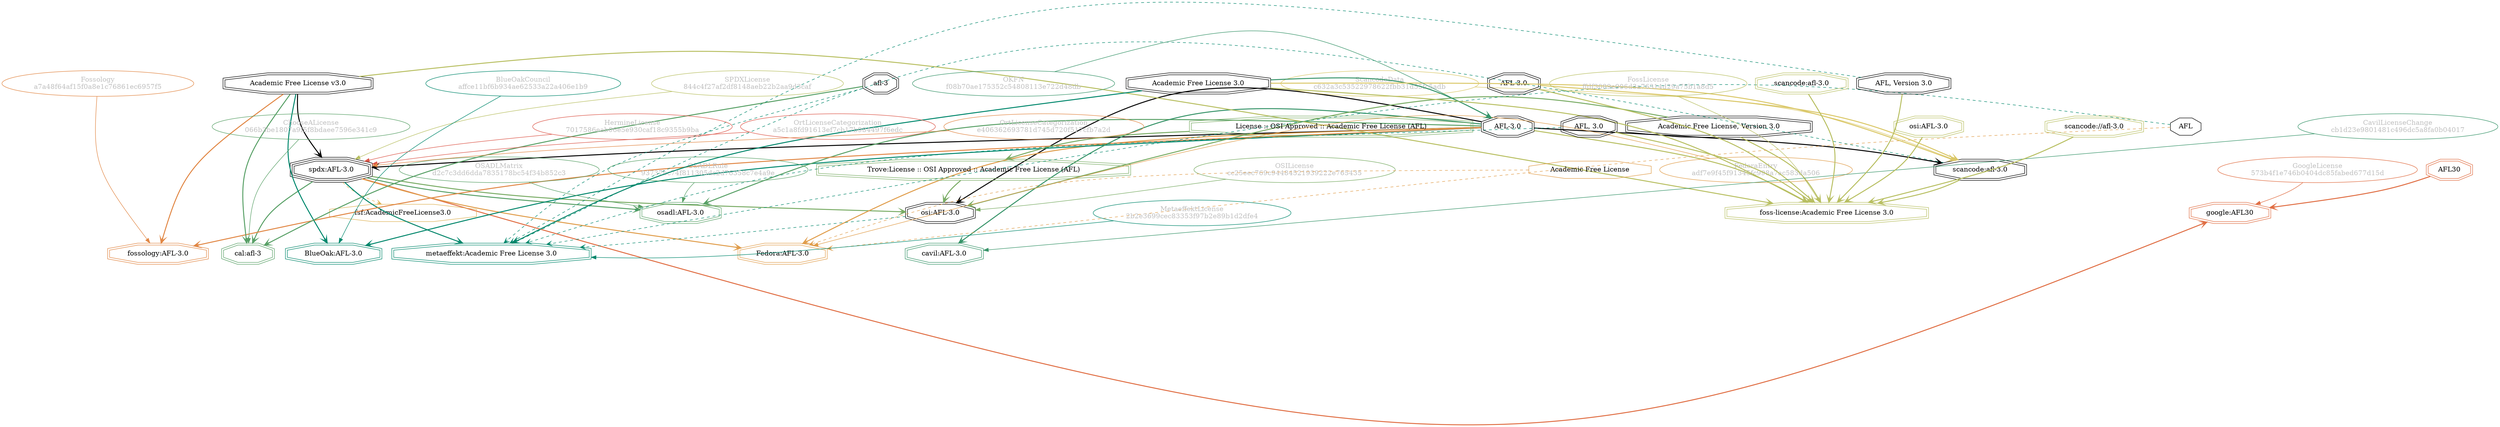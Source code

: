 strict digraph {
    node [shape=box];
    graph [splines=curved];
    59 [label="SPDXLicense\n844c4f27af2df8148aeb22b2aa9d3caf"
       ,fontcolor=gray
       ,color="#b8bf62"
       ,fillcolor="beige;1"
       ,shape=ellipse];
    60 [label="spdx:AFL-3.0"
       ,shape=tripleoctagon];
    61 [label="AFL-3.0"
       ,shape=doubleoctagon];
    62 [label="Academic Free License v3.0"
       ,shape=doubleoctagon];
    4867 [label="OSILicense\ncc25eec769c94484521939222e765435"
         ,fontcolor=gray
         ,color="#78ab63"
         ,fillcolor="beige;1"
         ,shape=ellipse];
    4868 [label="osi:AFL-3.0"
         ,shape=doubleoctagon];
    4869 [label="Academic Free License, Version 3.0"
         ,shape=doubleoctagon];
    4870 [label="Trove:License :: OSI Approved :: Academic Free License (AFL)"
         ,color="#78ab63"
         ,shape=doubleoctagon];
    4871 [label="License :: OSI Approved :: Academic Free License (AFL)"
         ,color="#78ab63"
         ,shape=doubleoctagon];
    5455 [label="GoogleLicense\n573b4f1e746b0404dc85fabed677d15d"
         ,fontcolor=gray
         ,color="#e06f45"
         ,fillcolor="beige;1"
         ,shape=ellipse];
    5456 [label="google:AFL30"
         ,color="#e06f45"
         ,shape=doubleoctagon];
    5457 [label=AFL30
         ,color="#e06f45"
         ,shape=doubleoctagon];
    5794 [label="Academic Free License"
         ,color="#e09d4b"
         ,shape=octagon];
    5795 [label=AFL,shape=octagon];
    5799 [label="FedoraEntry\nadf7e9f45f91345fc998a7ac583da506"
         ,fontcolor=gray
         ,color="#e09d4b"
         ,fillcolor="beige;1"
         ,shape=ellipse];
    5800 [label="Fedora:AFL-3.0"
         ,color="#e09d4b"
         ,shape=doubleoctagon];
    8743 [label="BlueOakCouncil\naffce11bf6b934ae62533a22a406e1b9"
         ,fontcolor=gray
         ,color="#00876c"
         ,fillcolor="beige;1"
         ,shape=ellipse];
    8744 [label="BlueOak:AFL-3.0"
         ,color="#00876c"
         ,shape=doubleoctagon];
    9754 [label="OSADLRule\n93737bc74f811305dc2d76358c7e4a9e"
         ,fontcolor=gray
         ,color="#58a066"
         ,fillcolor="beige;1"
         ,shape=ellipse];
    9755 [label="osadl:AFL-3.0"
         ,color="#58a066"
         ,shape=doubleoctagon];
    9880 [label="OSADLMatrix\nd2c7c3dd6dda7835178bc54f34b852c3"
         ,fontcolor=gray
         ,color="#58a066"
         ,fillcolor="beige;1"
         ,shape=ellipse];
    10145 [label="fsf:AcademicFreeLicense3.0"
          ,color="#deb256"
          ,shape=octagon];
    10933 [label="ChooseALicense\n066b3be1807a9f5f8bdaee7596e341c9"
          ,fontcolor=gray
          ,color="#58a066"
          ,fillcolor="beige;1"
          ,shape=ellipse];
    10934 [label="cal:afl-3"
          ,color="#58a066"
          ,shape=doubleoctagon];
    10935 [label="afl-3"
          ,shape=doubleoctagon];
    11501 [label="ScancodeData\nc632a3c53522978622fbb31d55fc5adb"
          ,fontcolor=gray
          ,color="#dac767"
          ,fillcolor="beige;1"
          ,shape=ellipse];
    11502 [label="scancode:afl-3.0"
          ,shape=doubleoctagon];
    11503 [label="AFL 3.0"
          ,shape=doubleoctagon];
    11504 [label="Academic Free License 3.0"
          ,shape=doubleoctagon];
    26074 [label="Fossology\na7a48f64af15f0a8e1c76861ec6957f5"
          ,fontcolor=gray
          ,color="#e18745"
          ,fillcolor="beige;1"
          ,shape=ellipse];
    26075 [label="fossology:AFL-3.0"
          ,color="#e18745"
          ,shape=doubleoctagon];
    28323 [label="OKFN\nf08b70ae175352c54808113e722d48db"
          ,fontcolor=gray
          ,color="#379469"
          ,fillcolor="beige;1"
          ,shape=ellipse];
    28572 [label="OrtLicenseCategorization\na5c1a8fd91613ef7cb17b984497f6edc"
          ,fontcolor=gray
          ,color="#dc574a"
          ,fillcolor="beige;1"
          ,shape=ellipse];
    35438 [label="OrtLicenseCategorization\ne406362693781d745d720f517cfb7a2d"
          ,fontcolor=gray
          ,color="#e18745"
          ,fillcolor="beige;1"
          ,shape=ellipse];
    36427 [label="CavilLicenseChange\ncb1d23e9801481c496dc5a8fa0b04017"
          ,fontcolor=gray
          ,color="#379469"
          ,fillcolor="beige;1"
          ,shape=ellipse];
    36428 [label="cavil:AFL-3.0"
          ,color="#379469"
          ,shape=doubleoctagon];
    39183 [label="MetaeffektLicense\n2b2e3699cec83353f97b2e89b1d2dfe4"
          ,fontcolor=gray
          ,color="#00876c"
          ,fillcolor="beige;1"
          ,shape=ellipse];
    39184 [label="metaeffekt:Academic Free License 3.0"
          ,color="#00876c"
          ,shape=doubleoctagon];
    39185 [label="AFL, Version 3.0"
          ,shape=doubleoctagon];
    39186 [label="AFL, 3.0"
          ,shape=doubleoctagon];
    50036 [label="HermineLicense\n7017586eab06e5e930caf18c9355b9ba"
          ,fontcolor=gray
          ,color="#dc574a"
          ,fillcolor="beige;1"
          ,shape=ellipse];
    50347 [label="FossLicense\nffdf3089e906d3a76314d29a75b1a8d5"
          ,fontcolor=gray
          ,color="#b8bf62"
          ,fillcolor="beige;1"
          ,shape=ellipse];
    50348 [label="foss-license:Academic Free License 3.0"
          ,color="#b8bf62"
          ,shape=doubleoctagon];
    50349 [label="scancode://afl-3.0"
          ,color="#b8bf62"
          ,shape=doubleoctagon];
    50350 [label="scancode:afl-3.0"
          ,color="#b8bf62"
          ,shape=doubleoctagon];
    50351 [label="osi:AFL-3.0"
          ,color="#b8bf62"
          ,shape=doubleoctagon];
    59 -> 60 [weight=0.5
             ,color="#b8bf62"];
    60 -> 4868 [style=bold
               ,arrowhead=vee
               ,weight=0.7
               ,color="#78ab63"];
    60 -> 5456 [style=bold
               ,arrowhead=vee
               ,weight=0.7
               ,color="#e06f45"];
    60 -> 5800 [style=bold
               ,arrowhead=vee
               ,weight=0.7
               ,color="#e09d4b"];
    60 -> 9755 [style=bold
               ,arrowhead=vee
               ,weight=0.7
               ,color="#58a066"];
    60 -> 10145 [style=dashed
                ,arrowhead=vee
                ,weight=0.5
                ,color="#deb256"];
    60 -> 10934 [style=bold
                ,arrowhead=vee
                ,weight=0.7
                ,color="#58a066"];
    60 -> 39184 [style=bold
                ,arrowhead=vee
                ,weight=0.7
                ,color="#00876c"];
    61 -> 60 [style=bold
             ,arrowhead=vee
             ,weight=0.7];
    61 -> 4868 [style=bold
               ,arrowhead=vee
               ,weight=0.7];
    61 -> 5800 [style=bold
               ,arrowhead=vee
               ,weight=0.7
               ,color="#e09d4b"];
    61 -> 8744 [style=bold
               ,arrowhead=vee
               ,weight=0.7
               ,color="#00876c"];
    61 -> 9755 [style=bold
               ,arrowhead=vee
               ,weight=0.7
               ,color="#58a066"];
    61 -> 11502 [style=bold
                ,arrowhead=vee
                ,weight=0.7];
    61 -> 26075 [style=bold
                ,arrowhead=vee
                ,weight=0.7
                ,color="#e18745"];
    61 -> 36428 [style=bold
                ,arrowhead=vee
                ,weight=0.7
                ,color="#379469"];
    61 -> 36428 [style=bold
                ,arrowhead=vee
                ,weight=0.7
                ,color="#379469"];
    61 -> 50348 [style=bold
                ,arrowhead=vee
                ,weight=0.7
                ,color="#b8bf62"];
    62 -> 60 [style=bold
             ,arrowhead=vee
             ,weight=0.7];
    62 -> 8744 [style=bold
               ,arrowhead=vee
               ,weight=0.7
               ,color="#00876c"];
    62 -> 10934 [style=bold
                ,arrowhead=vee
                ,weight=0.7
                ,color="#58a066"];
    62 -> 26075 [style=bold
                ,arrowhead=vee
                ,weight=0.7
                ,color="#e18745"];
    62 -> 50348 [style=bold
                ,arrowhead=vee
                ,weight=0.7
                ,color="#b8bf62"];
    4867 -> 4868 [weight=0.5
                 ,color="#78ab63"];
    4868 -> 39184 [style=dashed
                  ,arrowhead=vee
                  ,weight=0.5
                  ,color="#00876c"];
    4869 -> 4868 [style=bold
                 ,arrowhead=vee
                 ,weight=0.7
                 ,color="#78ab63"];
    4869 -> 50348 [style=bold
                  ,arrowhead=vee
                  ,weight=0.7
                  ,color="#b8bf62"];
    4870 -> 4868 [style=bold
                 ,arrowhead=vee
                 ,weight=0.7
                 ,color="#78ab63"];
    4871 -> 4870 [style=bold
                 ,arrowhead=vee
                 ,weight=0.7
                 ,color="#78ab63"];
    5455 -> 5456 [weight=0.5
                 ,color="#e06f45"];
    5457 -> 5456 [style=bold
                 ,arrowhead=vee
                 ,weight=0.7
                 ,color="#e06f45"];
    5794 -> 5800 [style=dashed
                 ,arrowhead=vee
                 ,weight=0.5
                 ,color="#e09d4b"];
    5795 -> 5800 [style=dashed
                 ,arrowhead=vee
                 ,weight=0.5
                 ,color="#e09d4b"];
    5795 -> 39184 [style=dashed
                  ,arrowhead=vee
                  ,weight=0.5
                  ,color="#00876c"];
    5799 -> 5800 [weight=0.5
                 ,color="#e09d4b"];
    8743 -> 8744 [weight=0.5
                 ,color="#00876c"];
    9754 -> 9755 [weight=0.5
                 ,color="#58a066"];
    9880 -> 9755 [weight=0.5
                 ,color="#58a066"];
    10933 -> 10934 [weight=0.5
                   ,color="#58a066"];
    10935 -> 10934 [style=bold
                   ,arrowhead=vee
                   ,weight=0.7
                   ,color="#58a066"];
    10935 -> 39184 [style=dashed
                   ,arrowhead=vee
                   ,weight=0.5
                   ,color="#00876c"];
    11501 -> 11502 [weight=0.5
                   ,color="#dac767"];
    11502 -> 39184 [style=dashed
                   ,arrowhead=vee
                   ,weight=0.5
                   ,color="#00876c"];
    11502 -> 50348 [style=bold
                   ,arrowhead=vee
                   ,weight=0.7
                   ,color="#b8bf62"];
    11503 -> 11502 [style=bold
                   ,arrowhead=vee
                   ,weight=0.7
                   ,color="#dac767"];
    11503 -> 50348 [style=bold
                   ,arrowhead=vee
                   ,weight=0.7
                   ,color="#b8bf62"];
    11504 -> 61 [style=bold
                ,arrowhead=vee
                ,weight=0.7
                ,color="#379469"];
    11504 -> 11502 [style=bold
                   ,arrowhead=vee
                   ,weight=0.7
                   ,color="#dac767"];
    11504 -> 39184 [style=bold
                   ,arrowhead=vee
                   ,weight=0.7
                   ,color="#00876c"];
    11504 -> 50348 [style=bold
                   ,arrowhead=vee
                   ,weight=0.7
                   ,color="#b8bf62"];
    26074 -> 26075 [weight=0.5
                   ,color="#e18745"];
    28323 -> 61 [weight=0.5
                ,color="#379469"];
    28572 -> 60 [weight=0.5
                ,color="#dc574a"];
    35438 -> 60 [weight=0.5
                ,color="#e18745"];
    36427 -> 36428 [weight=0.5
                   ,color="#379469"];
    39183 -> 39184 [weight=0.5
                   ,color="#00876c"];
    39185 -> 39184 [style=dashed
                   ,arrowhead=vee
                   ,weight=0.5
                   ,color="#00876c"];
    39185 -> 50348 [style=bold
                   ,arrowhead=vee
                   ,weight=0.7
                   ,color="#b8bf62"];
    39186 -> 39184 [style=dashed
                   ,arrowhead=vee
                   ,weight=0.5
                   ,color="#00876c"];
    39186 -> 50348 [style=bold
                   ,arrowhead=vee
                   ,weight=0.7
                   ,color="#b8bf62"];
    50036 -> 60 [weight=0.5
                ,color="#dc574a"];
    50347 -> 50348 [weight=0.5
                   ,color="#b8bf62"];
    50349 -> 50348 [style=bold
                   ,arrowhead=vee
                   ,weight=0.7
                   ,color="#b8bf62"];
    50350 -> 50348 [style=bold
                   ,arrowhead=vee
                   ,weight=0.7
                   ,color="#b8bf62"];
    50351 -> 50348 [style=bold
                   ,arrowhead=vee
                   ,weight=0.7
                   ,color="#b8bf62"];
}
